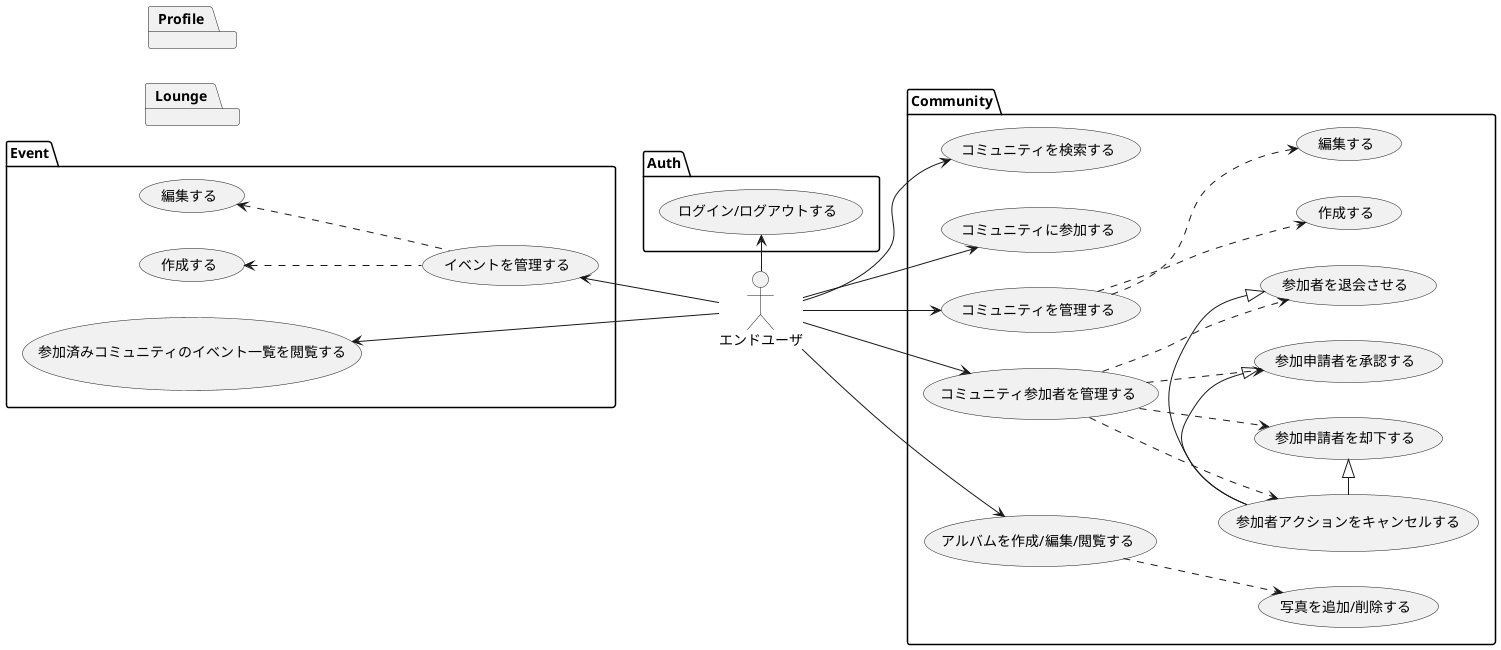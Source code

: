 @startuml アプリ内ユースケース図
' 画面別ユースケース定義. modalは考慮しない

' User -up- (上)
' User -do- (下)
' User -le- (左) 
' User -ri- (右

left to right direction
actor エンドユーザ as user

package "Auth" {
  usecase "ログイン/ログアウトする" as uc001
}
user -> uc001

package "Community" {
  usecase "コミュニティを検索する" as uc101
  usecase "コミュニティに参加する" as uc102
  usecase "コミュニティを管理する" as uc103
    usecase "作成する" as uc103.1
    usecase "編集する" as uc103.2
  usecase "コミュニティ参加者を管理する" as uc104
    usecase "参加者を退会させる" as uc104.1
    usecase "参加申請者を承認する" as uc104.2
    usecase "参加申請者を却下する" as uc104.3
    usecase "参加者アクションをキャンセルする" as uc104.4
  usecase "アルバムを作成/編集/閲覧する" as uc105
  usecase "写真を追加/削除する" as uc106
}

user --> uc101
user --> uc102
user --> uc103
    uc103 -.> uc103.1
    uc103 -.> uc103.2
user --> uc104
    uc104 -.> uc104.1
    uc104 -.> uc104.2
    uc104 -.> uc104.3
    uc104 -.> uc104.4
    uc104.4 -|> uc104.1
    uc104.4 -|> uc104.2
    uc104.4 -|> uc104.3
user --> uc105
uc105 -.> uc106

package "Event" {
  usecase "参加済みコミュニティのイベント一覧を閲覧する" as uc201
  usecase "イベントを管理する" as uc202
    usecase "作成する" as uc202.1
    usecase "編集する" as uc202.2
}

uc201 <-- user
uc202 <-- user 
    uc202 -up.> uc202.1
    uc202 -up.> uc202.2

package "Lounge" {
    ' usecase 
}

package "Profile" {
    ' usecase 
}


@enduml